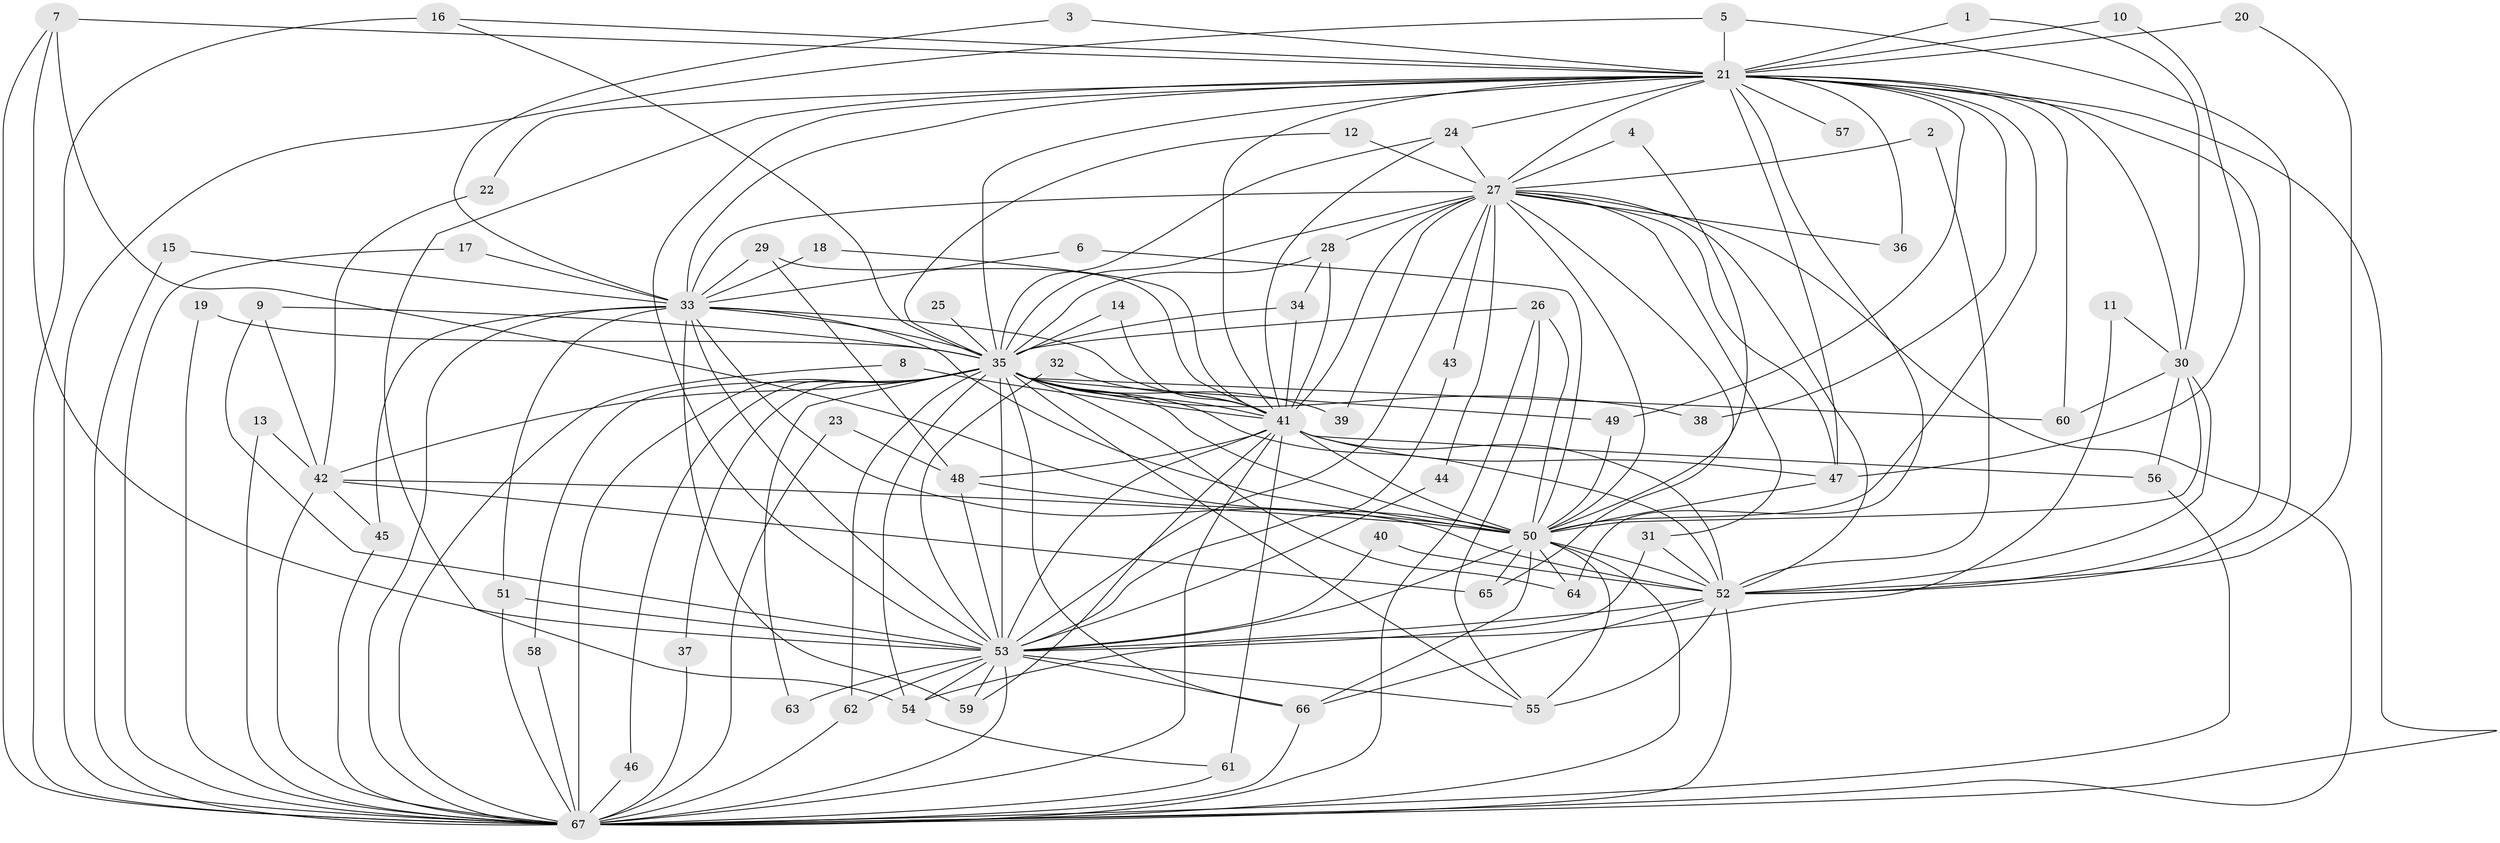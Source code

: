 // original degree distribution, {28: 0.007518796992481203, 30: 0.007518796992481203, 18: 0.007518796992481203, 24: 0.007518796992481203, 21: 0.007518796992481203, 31: 0.015037593984962405, 19: 0.007518796992481203, 25: 0.007518796992481203, 22: 0.007518796992481203, 6: 0.03759398496240601, 7: 0.015037593984962405, 3: 0.21804511278195488, 2: 0.5639097744360902, 5: 0.03007518796992481, 4: 0.06015037593984962}
// Generated by graph-tools (version 1.1) at 2025/49/03/09/25 03:49:29]
// undirected, 67 vertices, 184 edges
graph export_dot {
graph [start="1"]
  node [color=gray90,style=filled];
  1;
  2;
  3;
  4;
  5;
  6;
  7;
  8;
  9;
  10;
  11;
  12;
  13;
  14;
  15;
  16;
  17;
  18;
  19;
  20;
  21;
  22;
  23;
  24;
  25;
  26;
  27;
  28;
  29;
  30;
  31;
  32;
  33;
  34;
  35;
  36;
  37;
  38;
  39;
  40;
  41;
  42;
  43;
  44;
  45;
  46;
  47;
  48;
  49;
  50;
  51;
  52;
  53;
  54;
  55;
  56;
  57;
  58;
  59;
  60;
  61;
  62;
  63;
  64;
  65;
  66;
  67;
  1 -- 21 [weight=1.0];
  1 -- 30 [weight=1.0];
  2 -- 27 [weight=1.0];
  2 -- 52 [weight=1.0];
  3 -- 21 [weight=1.0];
  3 -- 33 [weight=1.0];
  4 -- 27 [weight=1.0];
  4 -- 50 [weight=1.0];
  5 -- 21 [weight=1.0];
  5 -- 52 [weight=1.0];
  5 -- 67 [weight=1.0];
  6 -- 33 [weight=1.0];
  6 -- 50 [weight=1.0];
  7 -- 21 [weight=1.0];
  7 -- 50 [weight=1.0];
  7 -- 53 [weight=1.0];
  7 -- 67 [weight=1.0];
  8 -- 41 [weight=1.0];
  8 -- 67 [weight=1.0];
  9 -- 35 [weight=1.0];
  9 -- 42 [weight=1.0];
  9 -- 53 [weight=1.0];
  10 -- 21 [weight=1.0];
  10 -- 47 [weight=1.0];
  11 -- 30 [weight=1.0];
  11 -- 54 [weight=1.0];
  12 -- 27 [weight=1.0];
  12 -- 35 [weight=1.0];
  13 -- 42 [weight=1.0];
  13 -- 67 [weight=1.0];
  14 -- 35 [weight=1.0];
  14 -- 41 [weight=1.0];
  15 -- 33 [weight=1.0];
  15 -- 67 [weight=2.0];
  16 -- 21 [weight=1.0];
  16 -- 35 [weight=1.0];
  16 -- 67 [weight=1.0];
  17 -- 33 [weight=1.0];
  17 -- 67 [weight=1.0];
  18 -- 33 [weight=1.0];
  18 -- 41 [weight=1.0];
  19 -- 35 [weight=1.0];
  19 -- 67 [weight=1.0];
  20 -- 21 [weight=1.0];
  20 -- 52 [weight=1.0];
  21 -- 22 [weight=1.0];
  21 -- 24 [weight=1.0];
  21 -- 27 [weight=1.0];
  21 -- 30 [weight=1.0];
  21 -- 33 [weight=2.0];
  21 -- 35 [weight=2.0];
  21 -- 36 [weight=1.0];
  21 -- 38 [weight=1.0];
  21 -- 41 [weight=2.0];
  21 -- 47 [weight=1.0];
  21 -- 49 [weight=1.0];
  21 -- 50 [weight=1.0];
  21 -- 52 [weight=1.0];
  21 -- 53 [weight=1.0];
  21 -- 54 [weight=1.0];
  21 -- 57 [weight=1.0];
  21 -- 60 [weight=1.0];
  21 -- 64 [weight=1.0];
  21 -- 67 [weight=1.0];
  22 -- 42 [weight=1.0];
  23 -- 48 [weight=1.0];
  23 -- 67 [weight=2.0];
  24 -- 27 [weight=1.0];
  24 -- 35 [weight=1.0];
  24 -- 41 [weight=1.0];
  25 -- 35 [weight=1.0];
  26 -- 35 [weight=2.0];
  26 -- 50 [weight=1.0];
  26 -- 55 [weight=1.0];
  26 -- 67 [weight=1.0];
  27 -- 28 [weight=1.0];
  27 -- 31 [weight=1.0];
  27 -- 33 [weight=1.0];
  27 -- 35 [weight=3.0];
  27 -- 36 [weight=1.0];
  27 -- 39 [weight=1.0];
  27 -- 41 [weight=1.0];
  27 -- 43 [weight=1.0];
  27 -- 44 [weight=1.0];
  27 -- 47 [weight=2.0];
  27 -- 50 [weight=1.0];
  27 -- 52 [weight=1.0];
  27 -- 53 [weight=1.0];
  27 -- 65 [weight=1.0];
  27 -- 67 [weight=1.0];
  28 -- 34 [weight=1.0];
  28 -- 35 [weight=2.0];
  28 -- 41 [weight=1.0];
  29 -- 33 [weight=1.0];
  29 -- 41 [weight=1.0];
  29 -- 48 [weight=2.0];
  30 -- 50 [weight=1.0];
  30 -- 52 [weight=1.0];
  30 -- 56 [weight=1.0];
  30 -- 60 [weight=1.0];
  31 -- 52 [weight=1.0];
  31 -- 53 [weight=2.0];
  32 -- 41 [weight=1.0];
  32 -- 53 [weight=1.0];
  33 -- 35 [weight=2.0];
  33 -- 41 [weight=1.0];
  33 -- 45 [weight=1.0];
  33 -- 50 [weight=1.0];
  33 -- 51 [weight=1.0];
  33 -- 52 [weight=1.0];
  33 -- 53 [weight=1.0];
  33 -- 59 [weight=2.0];
  33 -- 67 [weight=1.0];
  34 -- 35 [weight=1.0];
  34 -- 41 [weight=1.0];
  35 -- 37 [weight=1.0];
  35 -- 38 [weight=1.0];
  35 -- 39 [weight=1.0];
  35 -- 41 [weight=2.0];
  35 -- 42 [weight=1.0];
  35 -- 46 [weight=1.0];
  35 -- 49 [weight=1.0];
  35 -- 50 [weight=3.0];
  35 -- 52 [weight=3.0];
  35 -- 53 [weight=3.0];
  35 -- 54 [weight=2.0];
  35 -- 55 [weight=1.0];
  35 -- 58 [weight=1.0];
  35 -- 60 [weight=1.0];
  35 -- 62 [weight=1.0];
  35 -- 63 [weight=1.0];
  35 -- 64 [weight=1.0];
  35 -- 66 [weight=1.0];
  35 -- 67 [weight=3.0];
  37 -- 67 [weight=1.0];
  40 -- 52 [weight=1.0];
  40 -- 53 [weight=1.0];
  41 -- 47 [weight=1.0];
  41 -- 48 [weight=1.0];
  41 -- 50 [weight=2.0];
  41 -- 52 [weight=1.0];
  41 -- 53 [weight=1.0];
  41 -- 56 [weight=1.0];
  41 -- 59 [weight=1.0];
  41 -- 61 [weight=1.0];
  41 -- 67 [weight=1.0];
  42 -- 45 [weight=1.0];
  42 -- 50 [weight=1.0];
  42 -- 65 [weight=1.0];
  42 -- 67 [weight=2.0];
  43 -- 53 [weight=1.0];
  44 -- 53 [weight=1.0];
  45 -- 67 [weight=1.0];
  46 -- 67 [weight=1.0];
  47 -- 50 [weight=1.0];
  48 -- 50 [weight=1.0];
  48 -- 53 [weight=1.0];
  49 -- 50 [weight=1.0];
  50 -- 52 [weight=1.0];
  50 -- 53 [weight=2.0];
  50 -- 55 [weight=1.0];
  50 -- 64 [weight=1.0];
  50 -- 65 [weight=1.0];
  50 -- 66 [weight=1.0];
  50 -- 67 [weight=1.0];
  51 -- 53 [weight=1.0];
  51 -- 67 [weight=1.0];
  52 -- 53 [weight=2.0];
  52 -- 55 [weight=1.0];
  52 -- 66 [weight=1.0];
  52 -- 67 [weight=1.0];
  53 -- 54 [weight=1.0];
  53 -- 55 [weight=1.0];
  53 -- 59 [weight=1.0];
  53 -- 62 [weight=2.0];
  53 -- 63 [weight=1.0];
  53 -- 66 [weight=1.0];
  53 -- 67 [weight=1.0];
  54 -- 61 [weight=1.0];
  56 -- 67 [weight=1.0];
  58 -- 67 [weight=1.0];
  61 -- 67 [weight=1.0];
  62 -- 67 [weight=1.0];
  66 -- 67 [weight=1.0];
}
